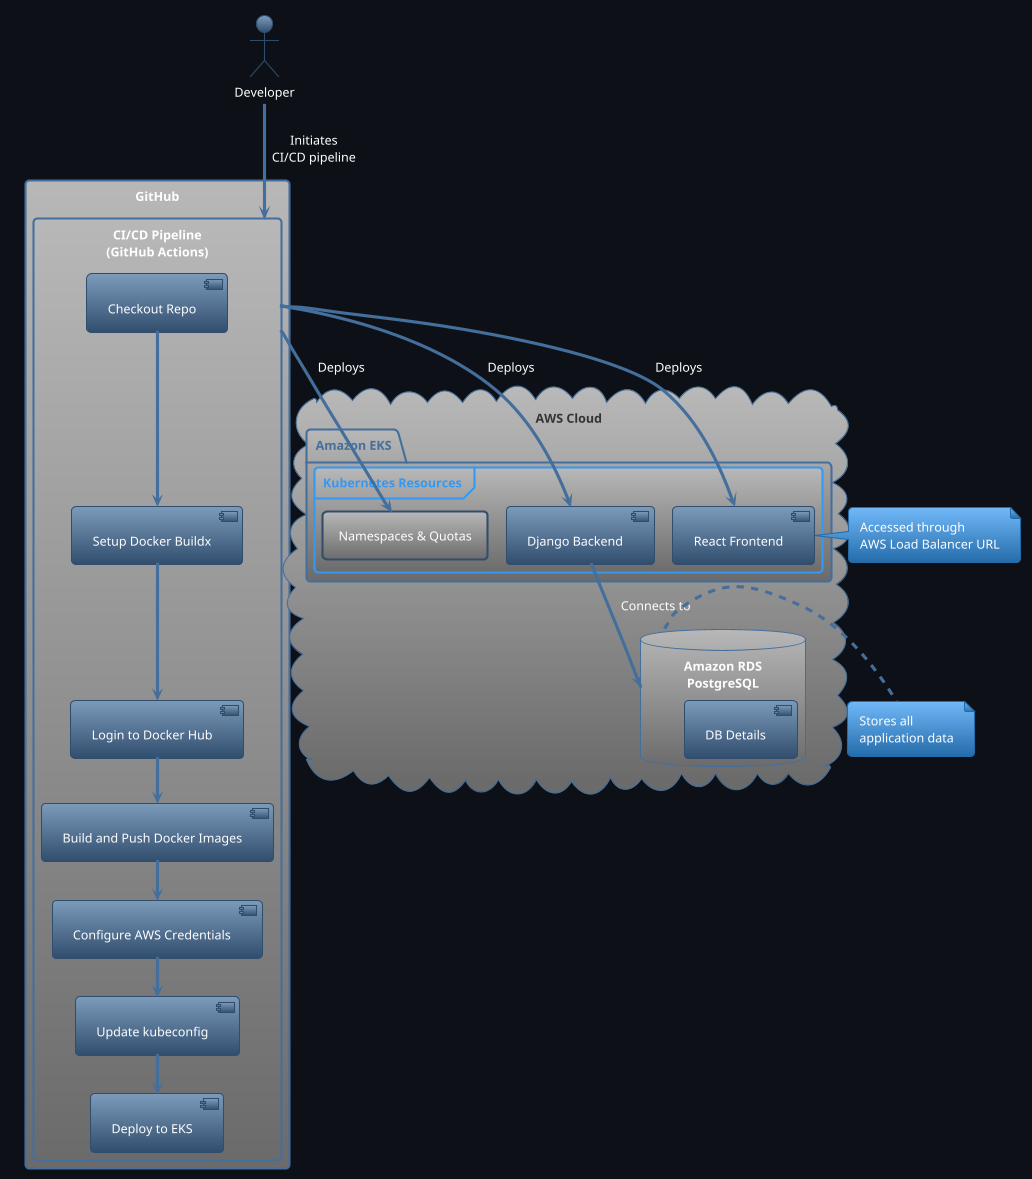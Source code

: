 @startuml PokeClone EKS Deployment with RDS
!theme spacelab
!pragma layout smetana
skinParam backgroundColor 0D1117

actor Developer as Dev
rectangle "GitHub" {
    rectangle "CI/CD Pipeline\n(GitHub Actions)" as CICD {
        [Checkout Repo] -down-> [Setup Docker Buildx]
        [Setup Docker Buildx] -down-> [Login to Docker Hub]
        [Login to Docker Hub] -down-> [Build and Push Docker Images]
        [Build and Push Docker Images] -down-> [Configure AWS Credentials]
        [Configure AWS Credentials] -down-> [Update kubeconfig]
        [Update kubeconfig] -down-> [Deploy to EKS]
    }
}

cloud "AWS Cloud" {
    package "Amazon EKS" {
        frame "Kubernetes Resources" {
            rectangle "Namespaces & Quotas" as NQ
            component "Django Backend" as Backend
            component "React Frontend" as Frontend
        }
    }

    database "Amazon RDS\nPostgreSQL" as RDS {
        [DB Details]
    }
}

Dev --> CICD : Initiates\nCI/CD pipeline
CICD --> NQ : Deploys
CICD --> Backend : Deploys
CICD --> Frontend : Deploys
Backend --> RDS : Connects to

note right of Frontend : Accessed through\nAWS Load Balancer URL
note right of RDS : Stores all\napplication data

@enduml
